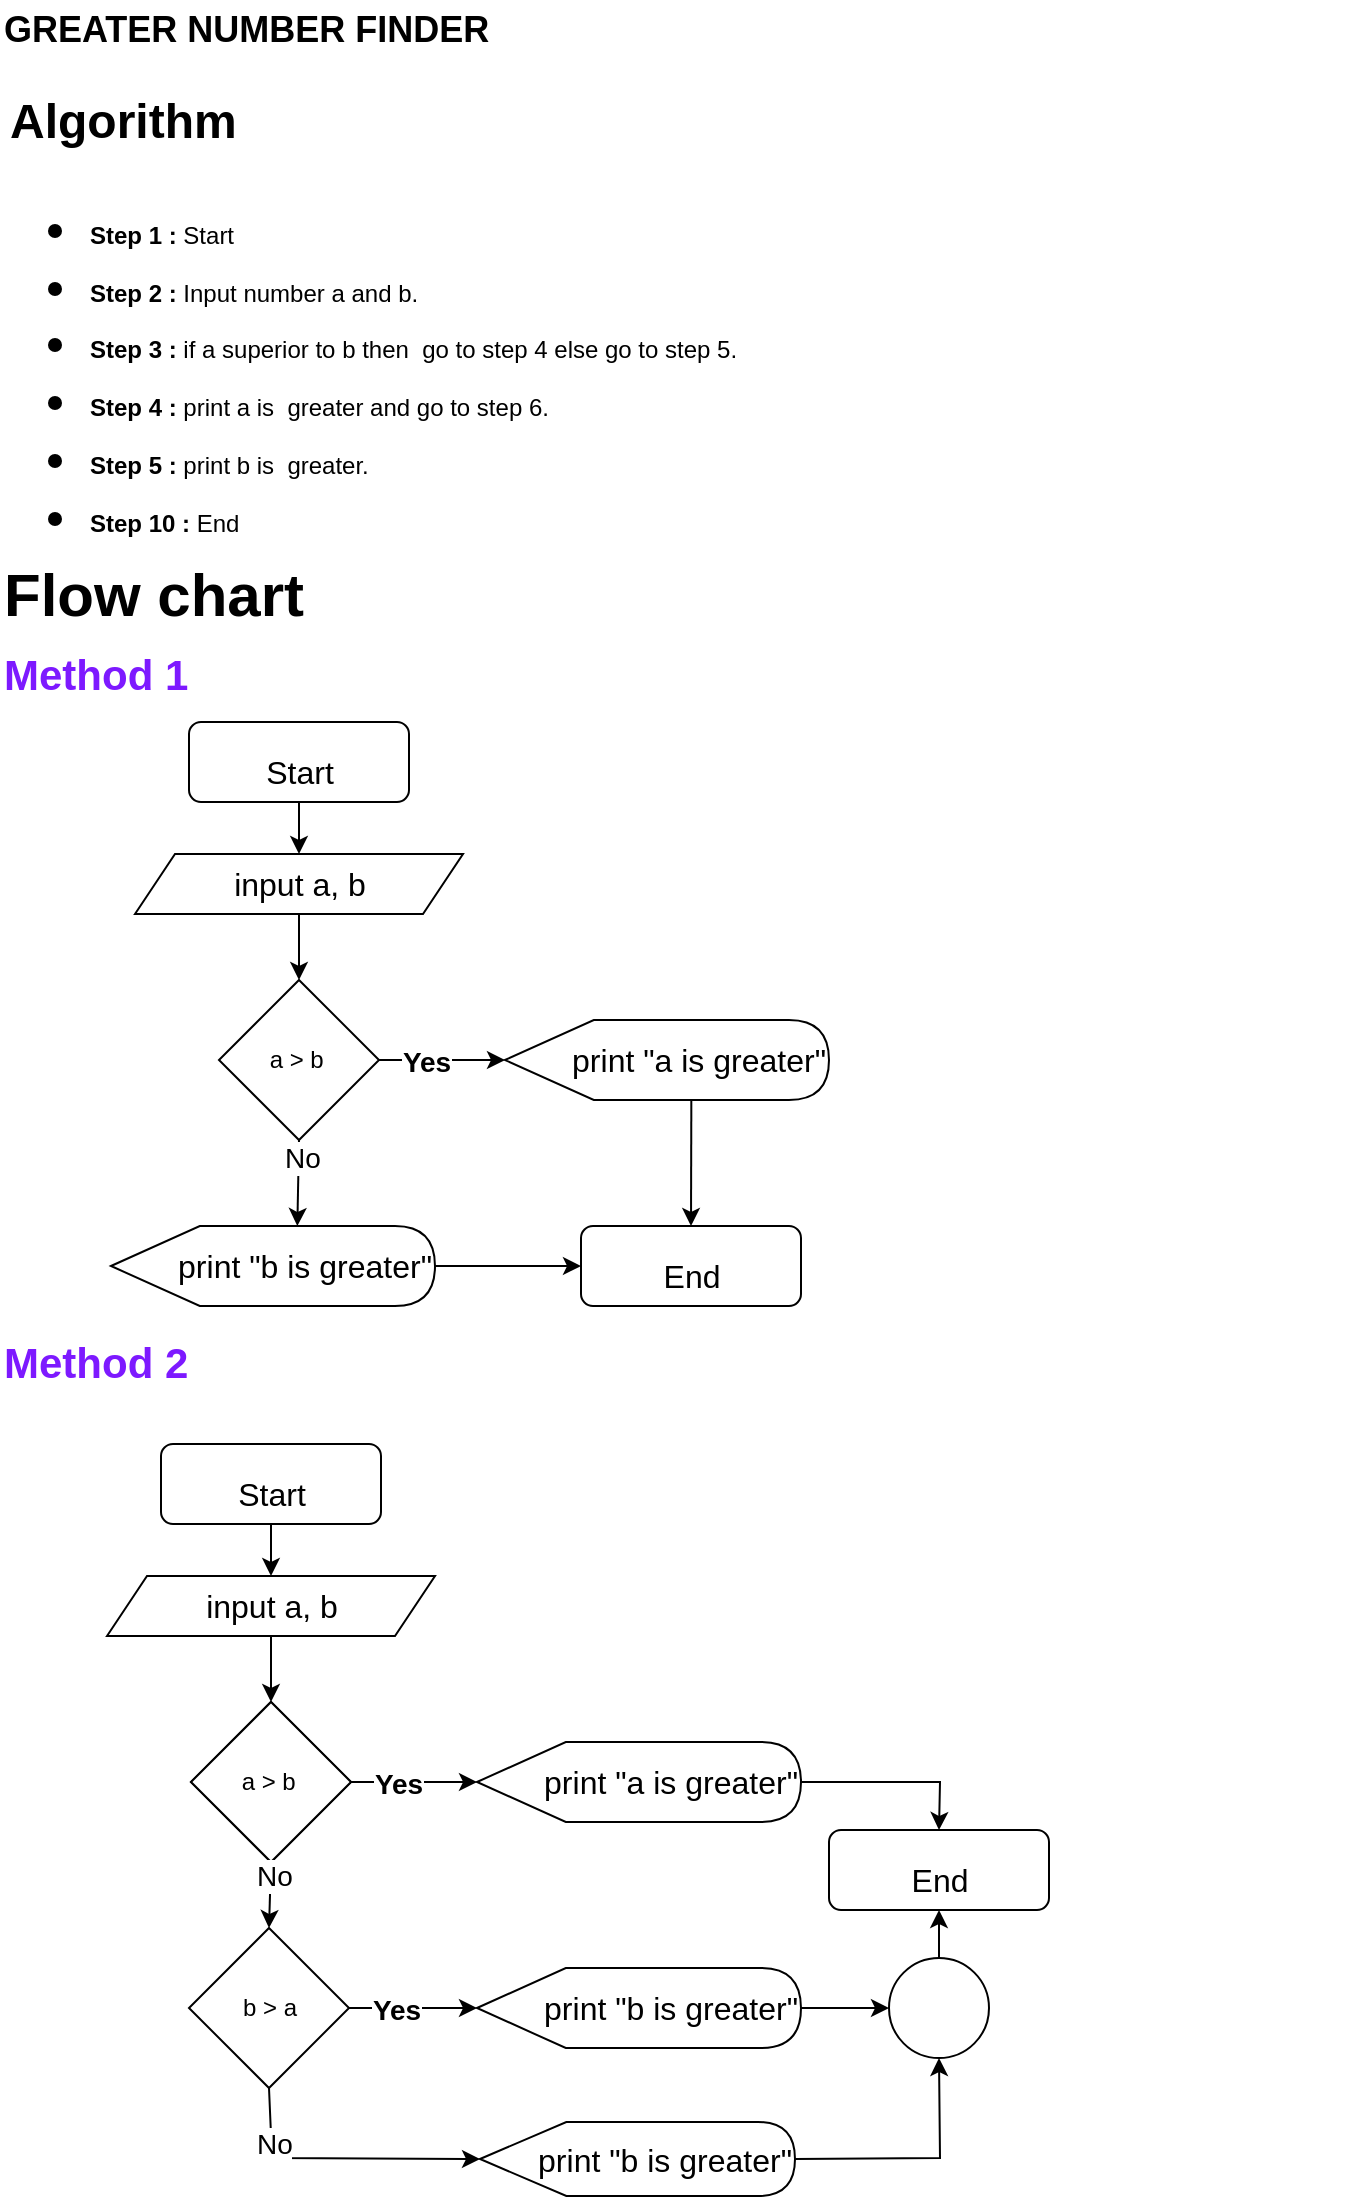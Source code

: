 <mxfile version="17.4.5" type="github">
  <diagram id="yg1IE7VaSwWJatzPuXuU" name="Page-1">
    <mxGraphModel dx="1038" dy="539" grid="1" gridSize="10" guides="1" tooltips="1" connect="1" arrows="1" fold="1" page="1" pageScale="1" pageWidth="827" pageHeight="1169" math="0" shadow="0">
      <root>
        <mxCell id="0" />
        <mxCell id="1" parent="0" />
        <mxCell id="ivgzuz-2pKS20QDYnzjS-1" value="&lt;h1&gt;&lt;span&gt;Algorithm&lt;/span&gt;&lt;/h1&gt;&lt;h1&gt;&lt;ul&gt;&lt;li&gt;&lt;span style=&quot;font-size: 12px&quot;&gt;Step 1 :&lt;/span&gt;&lt;span style=&quot;font-size: 12px ; font-weight: normal&quot;&gt; Start&lt;/span&gt;&lt;/li&gt;&lt;li&gt;&lt;span style=&quot;font-size: 12px&quot;&gt;Step 2 :&lt;/span&gt;&lt;span style=&quot;font-size: 12px ; font-weight: normal&quot;&gt;&amp;nbsp;Input number a and b.&lt;/span&gt;&lt;/li&gt;&lt;li&gt;&lt;span style=&quot;font-size: 12px&quot;&gt;Step 3 :&lt;/span&gt;&lt;span style=&quot;font-size: 12px ; font-weight: normal&quot;&gt;&amp;nbsp;if a &lt;/span&gt;&lt;span style=&quot;font-size: 12px ; font-weight: 400&quot;&gt;superior&lt;/span&gt;&lt;span style=&quot;font-size: 12px ; font-weight: normal&quot;&gt;&amp;nbsp;to b then&amp;nbsp; go to step 4 else go to step 5&lt;/span&gt;&lt;span style=&quot;font-size: 12px ; font-weight: 400&quot;&gt;.&lt;/span&gt;&lt;/li&gt;&lt;li&gt;&lt;span style=&quot;font-size: 12px&quot;&gt;Step 4 :&lt;/span&gt;&lt;span style=&quot;font-size: 12px ; font-weight: normal&quot;&gt;&amp;nbsp;print a is&amp;nbsp; greater and go to step 6.&lt;/span&gt;&lt;/li&gt;&lt;li&gt;&lt;span style=&quot;font-size: 12px&quot;&gt;Step 5 :&lt;/span&gt;&lt;span style=&quot;font-size: 12px ; font-weight: normal&quot;&gt;&amp;nbsp;print b is&amp;nbsp; greater.&lt;/span&gt;&lt;/li&gt;&lt;li&gt;&lt;span style=&quot;font-size: 12px&quot;&gt;Step 10 :&lt;/span&gt;&lt;span style=&quot;font-size: 12px ; font-weight: normal&quot;&gt;&amp;nbsp;End&lt;/span&gt;&lt;/li&gt;&lt;li&gt;&lt;/li&gt;&lt;/ul&gt;&lt;/h1&gt;" style="text;html=1;strokeColor=none;fillColor=none;spacing=5;spacingTop=-20;whiteSpace=wrap;overflow=hidden;rounded=0;" parent="1" vertex="1">
          <mxGeometry x="80" y="80" width="680" height="240" as="geometry" />
        </mxCell>
        <mxCell id="ivgzuz-2pKS20QDYnzjS-2" value="&lt;b&gt;&lt;font style=&quot;font-size: 18px&quot;&gt;GREATER NUMBER FINDER&lt;/font&gt;&lt;/b&gt;" style="text;html=1;strokeColor=none;fillColor=none;align=left;verticalAlign=middle;whiteSpace=wrap;rounded=0;" parent="1" vertex="1">
          <mxGeometry x="80" y="39" width="470" height="30" as="geometry" />
        </mxCell>
        <mxCell id="ivgzuz-2pKS20QDYnzjS-3" value="&lt;h1&gt;&lt;font style=&quot;font-size: 30px&quot;&gt;Flow chart&lt;/font&gt;&lt;/h1&gt;" style="text;html=1;strokeColor=none;fillColor=none;align=left;verticalAlign=middle;whiteSpace=wrap;rounded=0;fontSize=18;" parent="1" vertex="1">
          <mxGeometry x="80" y="319" width="210" height="30" as="geometry" />
        </mxCell>
        <mxCell id="WqIEYXbpBzQ9HVMn9bfy-14" value="&lt;font style=&quot;font-size: 16px&quot;&gt;Start&lt;/font&gt;" style="rounded=1;whiteSpace=wrap;html=1;fontSize=30;align=center;" parent="1" vertex="1">
          <mxGeometry x="174.5" y="400" width="110" height="40" as="geometry" />
        </mxCell>
        <mxCell id="WqIEYXbpBzQ9HVMn9bfy-15" value="input a, b" style="shape=parallelogram;perimeter=parallelogramPerimeter;whiteSpace=wrap;html=1;fixedSize=1;fontSize=16;" parent="1" vertex="1">
          <mxGeometry x="147.5" y="466" width="164" height="30" as="geometry" />
        </mxCell>
        <mxCell id="WqIEYXbpBzQ9HVMn9bfy-16" value="" style="endArrow=classic;html=1;rounded=0;fontSize=16;entryX=0.5;entryY=0;entryDx=0;entryDy=0;exitX=0.5;exitY=1;exitDx=0;exitDy=0;" parent="1" source="WqIEYXbpBzQ9HVMn9bfy-14" target="WqIEYXbpBzQ9HVMn9bfy-15" edge="1">
          <mxGeometry width="50" height="50" relative="1" as="geometry">
            <mxPoint x="274.5" y="416" as="sourcePoint" />
            <mxPoint x="324.5" y="366" as="targetPoint" />
          </mxGeometry>
        </mxCell>
        <mxCell id="WqIEYXbpBzQ9HVMn9bfy-17" value="a &amp;gt; b&amp;nbsp;" style="rhombus;whiteSpace=wrap;html=1;" parent="1" vertex="1">
          <mxGeometry x="189.5" y="529" width="80" height="80" as="geometry" />
        </mxCell>
        <mxCell id="WqIEYXbpBzQ9HVMn9bfy-18" value="" style="endArrow=classic;html=1;rounded=0;entryX=0.5;entryY=0;entryDx=0;entryDy=0;exitX=0.5;exitY=1;exitDx=0;exitDy=0;" parent="1" source="WqIEYXbpBzQ9HVMn9bfy-15" target="WqIEYXbpBzQ9HVMn9bfy-17" edge="1">
          <mxGeometry width="50" height="50" relative="1" as="geometry">
            <mxPoint x="274.5" y="549" as="sourcePoint" />
            <mxPoint x="324.5" y="499" as="targetPoint" />
          </mxGeometry>
        </mxCell>
        <mxCell id="WqIEYXbpBzQ9HVMn9bfy-19" value="" style="endArrow=classic;html=1;rounded=0;exitX=1;exitY=0.5;exitDx=0;exitDy=0;entryX=0;entryY=0.5;entryDx=0;entryDy=0;entryPerimeter=0;" parent="1" source="WqIEYXbpBzQ9HVMn9bfy-17" target="WqIEYXbpBzQ9HVMn9bfy-21" edge="1">
          <mxGeometry width="50" height="50" relative="1" as="geometry">
            <mxPoint x="274.5" y="549" as="sourcePoint" />
            <mxPoint x="354.5" y="569" as="targetPoint" />
          </mxGeometry>
        </mxCell>
        <mxCell id="WqIEYXbpBzQ9HVMn9bfy-20" value="&lt;b&gt;&lt;font style=&quot;font-size: 14px&quot;&gt;Yes&lt;/font&gt;&lt;/b&gt;" style="edgeLabel;html=1;align=center;verticalAlign=middle;resizable=0;points=[];" parent="WqIEYXbpBzQ9HVMn9bfy-19" vertex="1" connectable="0">
          <mxGeometry x="-0.273" y="-1" relative="1" as="geometry">
            <mxPoint as="offset" />
          </mxGeometry>
        </mxCell>
        <mxCell id="WqIEYXbpBzQ9HVMn9bfy-21" value="print &quot;a is greater&quot;" style="shape=display;whiteSpace=wrap;html=1;fontSize=16;size=0.274;align=right;" parent="1" vertex="1">
          <mxGeometry x="332.5" y="549" width="162" height="40" as="geometry" />
        </mxCell>
        <mxCell id="WqIEYXbpBzQ9HVMn9bfy-22" value="" style="endArrow=classic;html=1;rounded=0;fontSize=14;exitX=0.5;exitY=1;exitDx=0;exitDy=0;entryX=0;entryY=0;entryDx=93.168;entryDy=0;entryPerimeter=0;" parent="1" source="WqIEYXbpBzQ9HVMn9bfy-17" target="WqIEYXbpBzQ9HVMn9bfy-24" edge="1">
          <mxGeometry width="50" height="50" relative="1" as="geometry">
            <mxPoint x="274.5" y="839" as="sourcePoint" />
            <mxPoint x="324.5" y="789" as="targetPoint" />
          </mxGeometry>
        </mxCell>
        <mxCell id="WqIEYXbpBzQ9HVMn9bfy-23" value="No" style="edgeLabel;html=1;align=center;verticalAlign=middle;resizable=0;points=[];fontSize=14;" parent="WqIEYXbpBzQ9HVMn9bfy-22" vertex="1" connectable="0">
          <mxGeometry x="-0.598" y="1" relative="1" as="geometry">
            <mxPoint as="offset" />
          </mxGeometry>
        </mxCell>
        <mxCell id="WqIEYXbpBzQ9HVMn9bfy-24" value="print &quot;b is greater&quot;" style="shape=display;whiteSpace=wrap;html=1;fontSize=16;size=0.274;align=right;" parent="1" vertex="1">
          <mxGeometry x="135.5" y="652" width="162" height="40" as="geometry" />
        </mxCell>
        <mxCell id="WqIEYXbpBzQ9HVMn9bfy-25" value="&lt;font style=&quot;font-size: 16px&quot;&gt;End&lt;/font&gt;" style="rounded=1;whiteSpace=wrap;html=1;fontSize=30;align=center;" parent="1" vertex="1">
          <mxGeometry x="370.5" y="652" width="110" height="40" as="geometry" />
        </mxCell>
        <mxCell id="WqIEYXbpBzQ9HVMn9bfy-26" value="" style="endArrow=classic;html=1;rounded=0;fontSize=14;entryX=0;entryY=0.5;entryDx=0;entryDy=0;exitX=1;exitY=0.5;exitDx=0;exitDy=0;exitPerimeter=0;" parent="1" source="WqIEYXbpBzQ9HVMn9bfy-24" target="WqIEYXbpBzQ9HVMn9bfy-25" edge="1">
          <mxGeometry width="50" height="50" relative="1" as="geometry">
            <mxPoint x="274.5" y="659" as="sourcePoint" />
            <mxPoint x="324.5" y="609" as="targetPoint" />
          </mxGeometry>
        </mxCell>
        <mxCell id="WqIEYXbpBzQ9HVMn9bfy-27" value="" style="endArrow=classic;html=1;rounded=0;fontSize=14;entryX=0.5;entryY=0;entryDx=0;entryDy=0;exitX=0;exitY=0;exitDx=93.168;exitDy=40;exitPerimeter=0;" parent="1" source="WqIEYXbpBzQ9HVMn9bfy-21" target="WqIEYXbpBzQ9HVMn9bfy-25" edge="1">
          <mxGeometry width="50" height="50" relative="1" as="geometry">
            <mxPoint x="274.5" y="659" as="sourcePoint" />
            <mxPoint x="324.5" y="609" as="targetPoint" />
          </mxGeometry>
        </mxCell>
        <mxCell id="WqIEYXbpBzQ9HVMn9bfy-46" value="&lt;b&gt;&lt;font style=&quot;font-size: 21px&quot; color=&quot;#7d19ff&quot;&gt;Method 1&lt;/font&gt;&lt;/b&gt;" style="text;html=1;strokeColor=none;fillColor=none;align=left;verticalAlign=middle;whiteSpace=wrap;rounded=0;fontSize=14;" parent="1" vertex="1">
          <mxGeometry x="80" y="361" width="220" height="30" as="geometry" />
        </mxCell>
        <mxCell id="WqIEYXbpBzQ9HVMn9bfy-47" value="&lt;font style=&quot;font-size: 16px&quot;&gt;Start&lt;/font&gt;" style="rounded=1;whiteSpace=wrap;html=1;fontSize=30;align=center;" parent="1" vertex="1">
          <mxGeometry x="160.5" y="761" width="110" height="40" as="geometry" />
        </mxCell>
        <mxCell id="WqIEYXbpBzQ9HVMn9bfy-48" value="input a, b" style="shape=parallelogram;perimeter=parallelogramPerimeter;whiteSpace=wrap;html=1;fixedSize=1;fontSize=16;" parent="1" vertex="1">
          <mxGeometry x="133.5" y="827" width="164" height="30" as="geometry" />
        </mxCell>
        <mxCell id="WqIEYXbpBzQ9HVMn9bfy-49" value="" style="endArrow=classic;html=1;rounded=0;fontSize=16;entryX=0.5;entryY=0;entryDx=0;entryDy=0;exitX=0.5;exitY=1;exitDx=0;exitDy=0;" parent="1" source="WqIEYXbpBzQ9HVMn9bfy-47" target="WqIEYXbpBzQ9HVMn9bfy-48" edge="1">
          <mxGeometry width="50" height="50" relative="1" as="geometry">
            <mxPoint x="260.5" y="777" as="sourcePoint" />
            <mxPoint x="310.5" y="727" as="targetPoint" />
          </mxGeometry>
        </mxCell>
        <mxCell id="WqIEYXbpBzQ9HVMn9bfy-50" value="a &amp;gt; b&amp;nbsp;" style="rhombus;whiteSpace=wrap;html=1;" parent="1" vertex="1">
          <mxGeometry x="175.5" y="890" width="80" height="80" as="geometry" />
        </mxCell>
        <mxCell id="WqIEYXbpBzQ9HVMn9bfy-51" value="" style="endArrow=classic;html=1;rounded=0;entryX=0.5;entryY=0;entryDx=0;entryDy=0;exitX=0.5;exitY=1;exitDx=0;exitDy=0;" parent="1" source="WqIEYXbpBzQ9HVMn9bfy-48" target="WqIEYXbpBzQ9HVMn9bfy-50" edge="1">
          <mxGeometry width="50" height="50" relative="1" as="geometry">
            <mxPoint x="260.5" y="910" as="sourcePoint" />
            <mxPoint x="310.5" y="860" as="targetPoint" />
          </mxGeometry>
        </mxCell>
        <mxCell id="WqIEYXbpBzQ9HVMn9bfy-52" value="" style="endArrow=classic;html=1;rounded=0;exitX=1;exitY=0.5;exitDx=0;exitDy=0;entryX=0;entryY=0.5;entryDx=0;entryDy=0;entryPerimeter=0;" parent="1" source="WqIEYXbpBzQ9HVMn9bfy-50" target="WqIEYXbpBzQ9HVMn9bfy-54" edge="1">
          <mxGeometry width="50" height="50" relative="1" as="geometry">
            <mxPoint x="260.5" y="910" as="sourcePoint" />
            <mxPoint x="340.5" y="930" as="targetPoint" />
          </mxGeometry>
        </mxCell>
        <mxCell id="WqIEYXbpBzQ9HVMn9bfy-53" value="&lt;b&gt;&lt;font style=&quot;font-size: 14px&quot;&gt;Yes&lt;/font&gt;&lt;/b&gt;" style="edgeLabel;html=1;align=center;verticalAlign=middle;resizable=0;points=[];" parent="WqIEYXbpBzQ9HVMn9bfy-52" vertex="1" connectable="0">
          <mxGeometry x="-0.273" y="-1" relative="1" as="geometry">
            <mxPoint as="offset" />
          </mxGeometry>
        </mxCell>
        <mxCell id="WqIEYXbpBzQ9HVMn9bfy-54" value="print &quot;a is greater&quot;" style="shape=display;whiteSpace=wrap;html=1;fontSize=16;size=0.274;align=right;" parent="1" vertex="1">
          <mxGeometry x="318.5" y="910" width="162" height="40" as="geometry" />
        </mxCell>
        <mxCell id="WqIEYXbpBzQ9HVMn9bfy-57" value="print &quot;b is greater&quot;" style="shape=display;whiteSpace=wrap;html=1;fontSize=16;size=0.274;align=right;" parent="1" vertex="1">
          <mxGeometry x="320" y="1100" width="157.5" height="37" as="geometry" />
        </mxCell>
        <mxCell id="WqIEYXbpBzQ9HVMn9bfy-58" value="&lt;font style=&quot;font-size: 16px&quot;&gt;End&lt;/font&gt;" style="rounded=1;whiteSpace=wrap;html=1;fontSize=30;align=center;" parent="1" vertex="1">
          <mxGeometry x="494.5" y="954" width="110" height="40" as="geometry" />
        </mxCell>
        <mxCell id="WqIEYXbpBzQ9HVMn9bfy-61" value="&lt;b&gt;&lt;font style=&quot;font-size: 21px&quot; color=&quot;#7d19ff&quot;&gt;Method 2&lt;/font&gt;&lt;/b&gt;" style="text;html=1;strokeColor=none;fillColor=none;align=left;verticalAlign=middle;whiteSpace=wrap;rounded=0;fontSize=14;" parent="1" vertex="1">
          <mxGeometry x="80" y="705" width="220" height="30" as="geometry" />
        </mxCell>
        <mxCell id="WqIEYXbpBzQ9HVMn9bfy-70" value="a &amp;gt; b&amp;nbsp;" style="rhombus;whiteSpace=wrap;html=1;" parent="1" vertex="1">
          <mxGeometry x="175.5" y="890" width="80" height="80" as="geometry" />
        </mxCell>
        <mxCell id="WqIEYXbpBzQ9HVMn9bfy-71" value="" style="endArrow=classic;html=1;rounded=0;fontSize=14;exitX=0.5;exitY=1;exitDx=0;exitDy=0;entryX=0.5;entryY=0;entryDx=0;entryDy=0;" parent="1" source="WqIEYXbpBzQ9HVMn9bfy-70" target="WqIEYXbpBzQ9HVMn9bfy-73" edge="1">
          <mxGeometry width="50" height="50" relative="1" as="geometry">
            <mxPoint x="260.5" y="1200" as="sourcePoint" />
            <mxPoint x="216" y="1025" as="targetPoint" />
          </mxGeometry>
        </mxCell>
        <mxCell id="WqIEYXbpBzQ9HVMn9bfy-72" value="No" style="edgeLabel;html=1;align=center;verticalAlign=middle;resizable=0;points=[];fontSize=14;" parent="WqIEYXbpBzQ9HVMn9bfy-71" vertex="1" connectable="0">
          <mxGeometry x="-0.598" y="1" relative="1" as="geometry">
            <mxPoint as="offset" />
          </mxGeometry>
        </mxCell>
        <mxCell id="WqIEYXbpBzQ9HVMn9bfy-73" value="b &amp;gt; a" style="rhombus;whiteSpace=wrap;html=1;" parent="1" vertex="1">
          <mxGeometry x="174.5" y="1003" width="80" height="80" as="geometry" />
        </mxCell>
        <mxCell id="WqIEYXbpBzQ9HVMn9bfy-74" value="" style="endArrow=classic;html=1;rounded=0;fontSize=14;exitX=0.5;exitY=1;exitDx=0;exitDy=0;entryX=0;entryY=0.5;entryDx=0;entryDy=0;entryPerimeter=0;" parent="1" source="WqIEYXbpBzQ9HVMn9bfy-73" target="WqIEYXbpBzQ9HVMn9bfy-57" edge="1">
          <mxGeometry width="50" height="50" relative="1" as="geometry">
            <mxPoint x="214.5" y="1066" as="sourcePoint" />
            <mxPoint x="318.5" y="1118" as="targetPoint" />
            <Array as="points">
              <mxPoint x="216" y="1118" />
            </Array>
          </mxGeometry>
        </mxCell>
        <mxCell id="WqIEYXbpBzQ9HVMn9bfy-75" value="No" style="edgeLabel;html=1;align=center;verticalAlign=middle;resizable=0;points=[];fontSize=14;" parent="WqIEYXbpBzQ9HVMn9bfy-74" vertex="1" connectable="0">
          <mxGeometry x="-0.598" y="1" relative="1" as="geometry">
            <mxPoint as="offset" />
          </mxGeometry>
        </mxCell>
        <mxCell id="WqIEYXbpBzQ9HVMn9bfy-76" value="" style="endArrow=classic;html=1;rounded=0;exitX=1;exitY=0.5;exitDx=0;exitDy=0;" parent="1" target="WqIEYXbpBzQ9HVMn9bfy-78" edge="1" source="WqIEYXbpBzQ9HVMn9bfy-73">
          <mxGeometry width="50" height="50" relative="1" as="geometry">
            <mxPoint x="256" y="1055" as="sourcePoint" />
            <mxPoint x="318.5" y="1075" as="targetPoint" />
          </mxGeometry>
        </mxCell>
        <mxCell id="WqIEYXbpBzQ9HVMn9bfy-77" value="&lt;b&gt;&lt;font style=&quot;font-size: 14px&quot;&gt;Yes&lt;/font&gt;&lt;/b&gt;" style="edgeLabel;html=1;align=center;verticalAlign=middle;resizable=0;points=[];" parent="WqIEYXbpBzQ9HVMn9bfy-76" vertex="1" connectable="0">
          <mxGeometry x="-0.273" y="-1" relative="1" as="geometry">
            <mxPoint as="offset" />
          </mxGeometry>
        </mxCell>
        <mxCell id="WqIEYXbpBzQ9HVMn9bfy-78" value="print &quot;b is greater&quot;" style="shape=display;whiteSpace=wrap;html=1;fontSize=16;size=0.274;align=right;" parent="1" vertex="1">
          <mxGeometry x="318.5" y="1023" width="162" height="40" as="geometry" />
        </mxCell>
        <mxCell id="WqIEYXbpBzQ9HVMn9bfy-79" value="" style="endArrow=classic;html=1;rounded=0;fontSize=21;fontColor=#7D19FF;exitX=1;exitY=0.5;exitDx=0;exitDy=0;exitPerimeter=0;entryX=0.5;entryY=0;entryDx=0;entryDy=0;" parent="1" source="WqIEYXbpBzQ9HVMn9bfy-54" target="WqIEYXbpBzQ9HVMn9bfy-58" edge="1">
          <mxGeometry width="50" height="50" relative="1" as="geometry">
            <mxPoint x="390" y="1015" as="sourcePoint" />
            <mxPoint x="610" y="930" as="targetPoint" />
            <Array as="points">
              <mxPoint x="550" y="930" />
            </Array>
          </mxGeometry>
        </mxCell>
        <mxCell id="WqIEYXbpBzQ9HVMn9bfy-80" value="" style="ellipse;whiteSpace=wrap;html=1;aspect=fixed;fontSize=21;fontColor=#7D19FF;" parent="1" vertex="1">
          <mxGeometry x="524.5" y="1018" width="50" height="50" as="geometry" />
        </mxCell>
        <mxCell id="WqIEYXbpBzQ9HVMn9bfy-81" value="" style="endArrow=classic;html=1;rounded=0;fontSize=21;fontColor=#7D19FF;exitX=1;exitY=0.5;exitDx=0;exitDy=0;exitPerimeter=0;entryX=0;entryY=0.5;entryDx=0;entryDy=0;" parent="1" source="WqIEYXbpBzQ9HVMn9bfy-78" target="WqIEYXbpBzQ9HVMn9bfy-80" edge="1">
          <mxGeometry width="50" height="50" relative="1" as="geometry">
            <mxPoint x="390" y="1015" as="sourcePoint" />
            <mxPoint x="440" y="965" as="targetPoint" />
          </mxGeometry>
        </mxCell>
        <mxCell id="WqIEYXbpBzQ9HVMn9bfy-82" value="" style="endArrow=classic;html=1;rounded=0;fontSize=21;fontColor=#7D19FF;exitX=1;exitY=0.5;exitDx=0;exitDy=0;exitPerimeter=0;entryX=0.5;entryY=1;entryDx=0;entryDy=0;" parent="1" source="WqIEYXbpBzQ9HVMn9bfy-57" target="WqIEYXbpBzQ9HVMn9bfy-80" edge="1">
          <mxGeometry width="50" height="50" relative="1" as="geometry">
            <mxPoint x="480.5" y="1118" as="sourcePoint" />
            <mxPoint x="550" y="1060" as="targetPoint" />
            <Array as="points">
              <mxPoint x="550" y="1118" />
            </Array>
          </mxGeometry>
        </mxCell>
        <mxCell id="WqIEYXbpBzQ9HVMn9bfy-85" value="" style="endArrow=classic;html=1;rounded=0;fontSize=21;fontColor=#7D19FF;entryX=0.5;entryY=1;entryDx=0;entryDy=0;exitX=0.5;exitY=0;exitDx=0;exitDy=0;" parent="1" source="WqIEYXbpBzQ9HVMn9bfy-80" target="WqIEYXbpBzQ9HVMn9bfy-58" edge="1">
          <mxGeometry width="50" height="50" relative="1" as="geometry">
            <mxPoint x="390" y="1125" as="sourcePoint" />
            <mxPoint x="440" y="1075" as="targetPoint" />
          </mxGeometry>
        </mxCell>
      </root>
    </mxGraphModel>
  </diagram>
</mxfile>
